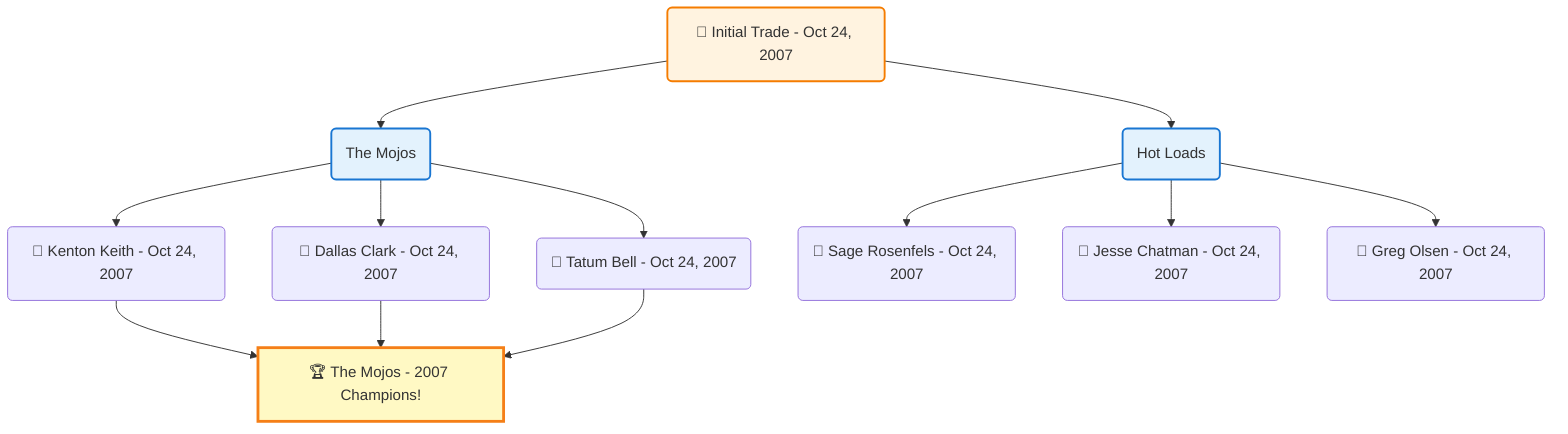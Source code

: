 flowchart TD

    TRADE_MAIN("🔄 Initial Trade - Oct 24, 2007")
    TEAM_1("The Mojos")
    TEAM_2("Hot Loads")
    NODE_9f96722c-4017-466b-b54a-06f02e9dce4c("🔄 Kenton Keith - Oct 24, 2007")
    CHAMP_bbe2d0ad-54cf-4c22-be82-b2a5f262a157_2007["🏆 The Mojos - 2007 Champions!"]
    NODE_64760d7a-a777-4278-be93-a241345552be("🔄 Sage Rosenfels - Oct 24, 2007")
    NODE_5274181a-578e-429d-bb83-a2e156caf6c0("🔄 Jesse Chatman - Oct 24, 2007")
    NODE_497e9d5a-3bc9-4ca4-8828-d30851fe786d("🔄 Greg Olsen - Oct 24, 2007")
    NODE_f6a179a1-e026-484d-9015-d45f15d3b914("🔄 Dallas Clark - Oct 24, 2007")
    NODE_93b976f1-2eb9-42ae-b4b7-f0e7eab777f9("🔄 Tatum Bell - Oct 24, 2007")

    TRADE_MAIN --> TEAM_1
    TRADE_MAIN --> TEAM_2
    TEAM_1 --> NODE_9f96722c-4017-466b-b54a-06f02e9dce4c
    NODE_9f96722c-4017-466b-b54a-06f02e9dce4c --> CHAMP_bbe2d0ad-54cf-4c22-be82-b2a5f262a157_2007
    TEAM_2 --> NODE_64760d7a-a777-4278-be93-a241345552be
    TEAM_2 --> NODE_5274181a-578e-429d-bb83-a2e156caf6c0
    TEAM_2 --> NODE_497e9d5a-3bc9-4ca4-8828-d30851fe786d
    TEAM_1 --> NODE_f6a179a1-e026-484d-9015-d45f15d3b914
    NODE_f6a179a1-e026-484d-9015-d45f15d3b914 --> CHAMP_bbe2d0ad-54cf-4c22-be82-b2a5f262a157_2007
    TEAM_1 --> NODE_93b976f1-2eb9-42ae-b4b7-f0e7eab777f9
    NODE_93b976f1-2eb9-42ae-b4b7-f0e7eab777f9 --> CHAMP_bbe2d0ad-54cf-4c22-be82-b2a5f262a157_2007

    %% Node styling
    classDef teamNode fill:#e3f2fd,stroke:#1976d2,stroke-width:2px
    classDef tradeNode fill:#fff3e0,stroke:#f57c00,stroke-width:2px
    classDef playerNode fill:#f3e5f5,stroke:#7b1fa2,stroke-width:1px
    classDef nonRootPlayerNode fill:#f5f5f5,stroke:#757575,stroke-width:1px
    classDef endNode fill:#ffebee,stroke:#c62828,stroke-width:2px
    classDef waiverNode fill:#e8f5e8,stroke:#388e3c,stroke-width:2px
    classDef championshipNode fill:#fff9c4,stroke:#f57f17,stroke-width:3px

    class TEAM_1,TEAM_2 teamNode
    class CHAMP_bbe2d0ad-54cf-4c22-be82-b2a5f262a157_2007 championshipNode
    class TRADE_MAIN tradeNode